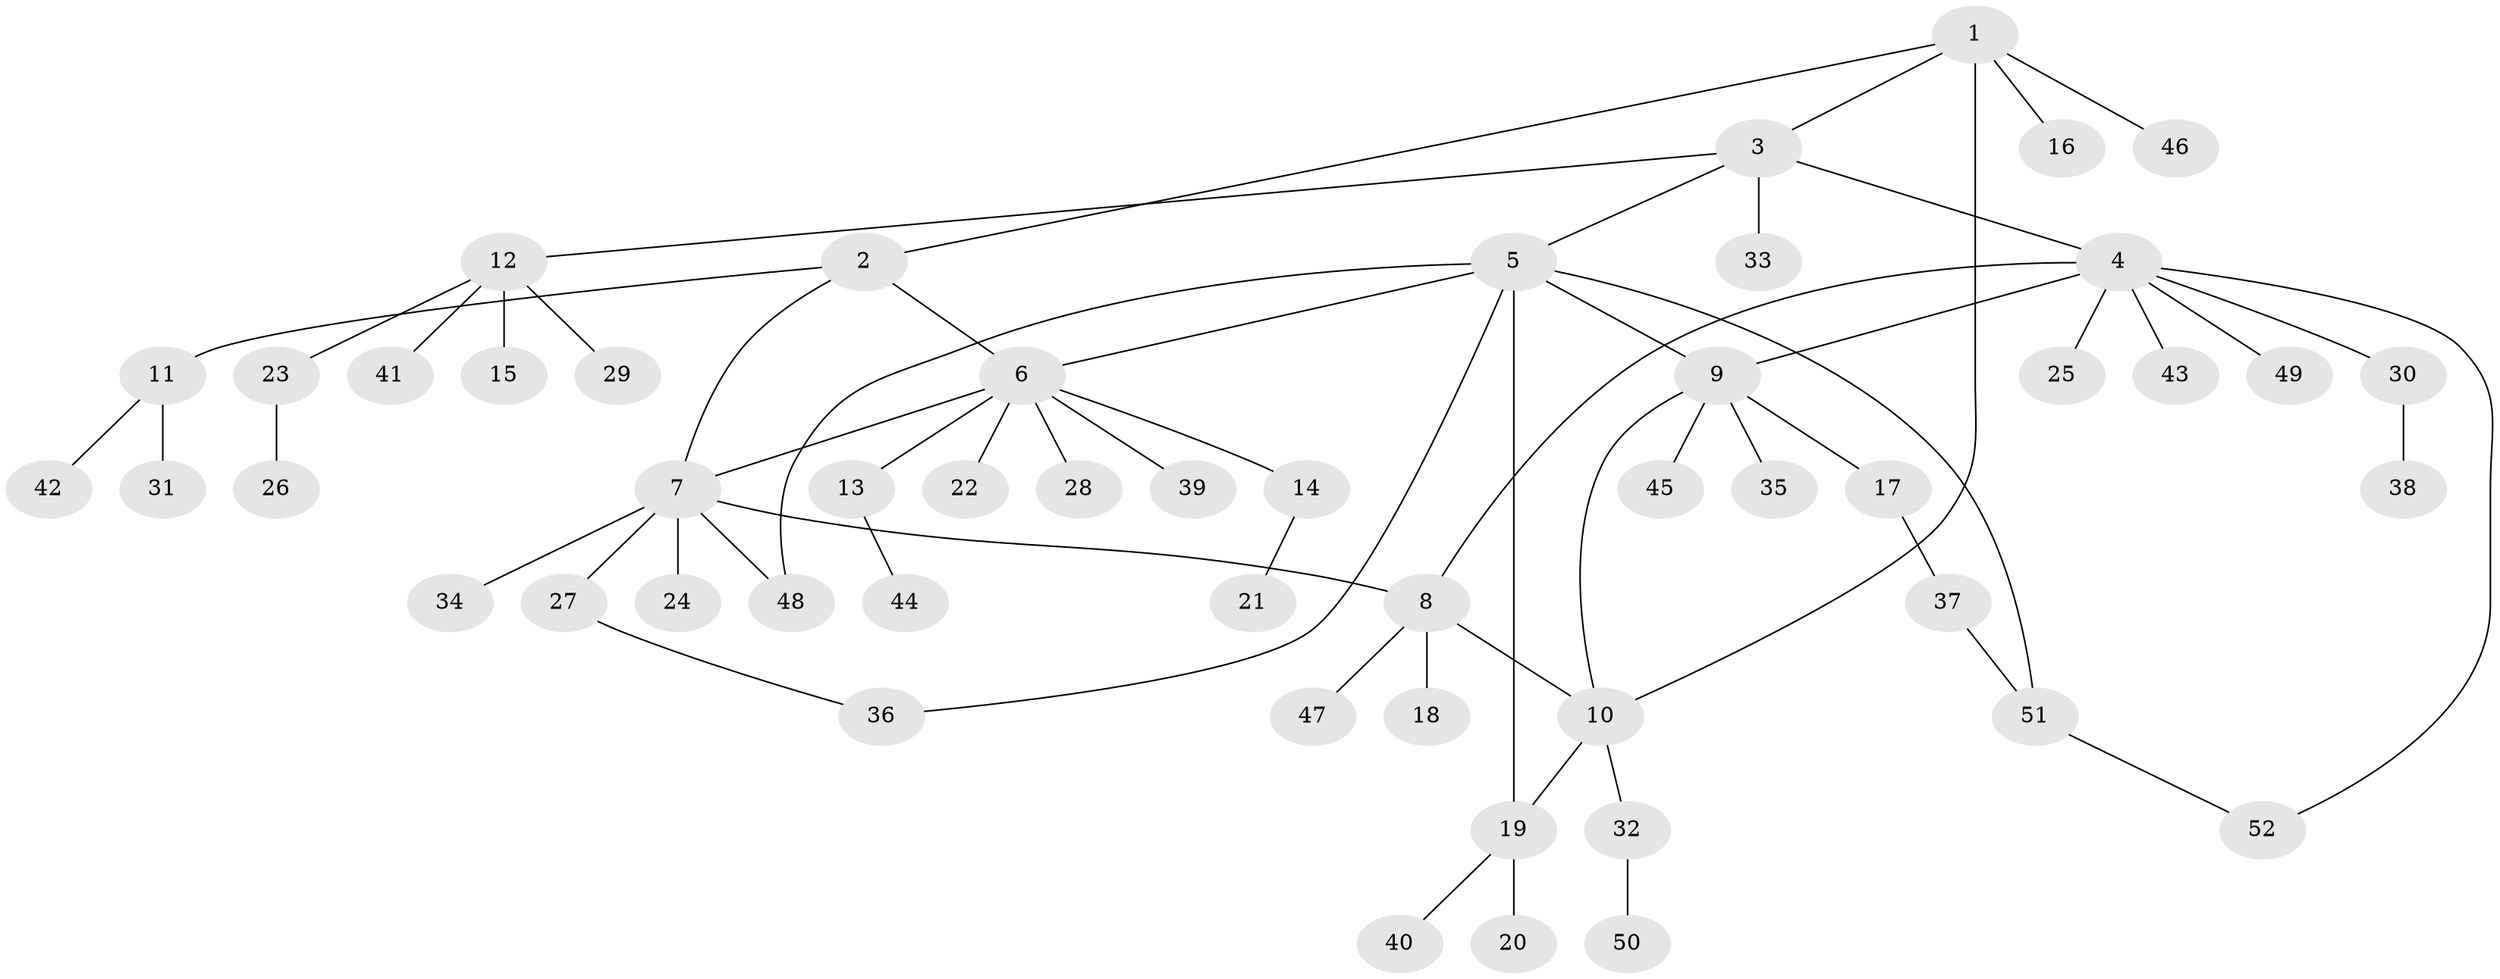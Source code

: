// Generated by graph-tools (version 1.1) at 2025/26/03/09/25 03:26:41]
// undirected, 52 vertices, 62 edges
graph export_dot {
graph [start="1"]
  node [color=gray90,style=filled];
  1;
  2;
  3;
  4;
  5;
  6;
  7;
  8;
  9;
  10;
  11;
  12;
  13;
  14;
  15;
  16;
  17;
  18;
  19;
  20;
  21;
  22;
  23;
  24;
  25;
  26;
  27;
  28;
  29;
  30;
  31;
  32;
  33;
  34;
  35;
  36;
  37;
  38;
  39;
  40;
  41;
  42;
  43;
  44;
  45;
  46;
  47;
  48;
  49;
  50;
  51;
  52;
  1 -- 2;
  1 -- 3;
  1 -- 10;
  1 -- 16;
  1 -- 46;
  2 -- 6;
  2 -- 7;
  2 -- 11;
  3 -- 4;
  3 -- 5;
  3 -- 12;
  3 -- 33;
  4 -- 8;
  4 -- 9;
  4 -- 25;
  4 -- 30;
  4 -- 43;
  4 -- 49;
  4 -- 52;
  5 -- 6;
  5 -- 9;
  5 -- 19;
  5 -- 36;
  5 -- 48;
  5 -- 51;
  6 -- 7;
  6 -- 13;
  6 -- 14;
  6 -- 22;
  6 -- 28;
  6 -- 39;
  7 -- 8;
  7 -- 24;
  7 -- 27;
  7 -- 34;
  7 -- 48;
  8 -- 10;
  8 -- 18;
  8 -- 47;
  9 -- 10;
  9 -- 17;
  9 -- 35;
  9 -- 45;
  10 -- 19;
  10 -- 32;
  11 -- 31;
  11 -- 42;
  12 -- 15;
  12 -- 23;
  12 -- 29;
  12 -- 41;
  13 -- 44;
  14 -- 21;
  17 -- 37;
  19 -- 20;
  19 -- 40;
  23 -- 26;
  27 -- 36;
  30 -- 38;
  32 -- 50;
  37 -- 51;
  51 -- 52;
}
